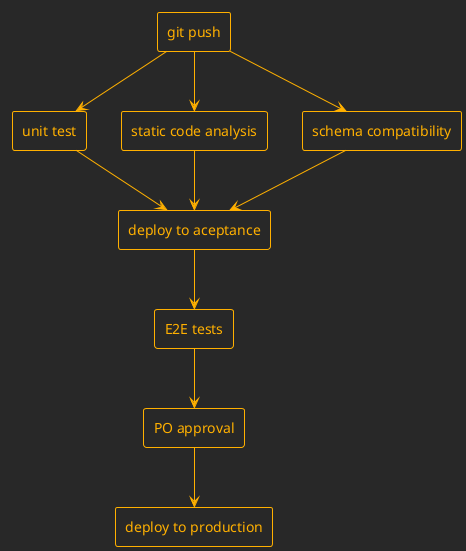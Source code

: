 @startuml

!theme crt-amber

rectangle "git push" as gp
rectangle "unit test" as ut
rectangle "static code analysis" as sca
rectangle "schema compatibility" as sc
rectangle "deploy to aceptance" as da
rectangle "E2E tests" as e2e
rectangle "PO approval" as poa
rectangle "deploy to production" as dp


gp --> ut
gp --> sca
gp --> sc
ut --> da
sca --> da
sc --> da
da --> e2e
e2e --> poa
poa --> dp

@enduml
